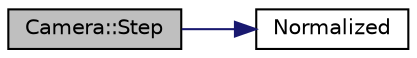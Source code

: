 digraph "Camera::Step"
{
 // LATEX_PDF_SIZE
  edge [fontname="Helvetica",fontsize="10",labelfontname="Helvetica",labelfontsize="10"];
  node [fontname="Helvetica",fontsize="10",shape=record];
  rankdir="LR";
  Node1 [label="Camera::Step",height=0.2,width=0.4,color="black", fillcolor="grey75", style="filled", fontcolor="black",tooltip="Steps forward or backward by a given distance."];
  Node1 -> Node2 [color="midnightblue",fontsize="10",style="solid",fontname="Helvetica"];
  Node2 [label="Normalized",height=0.2,width=0.4,color="black", fillcolor="white", style="filled",URL="$evector_8h.html#a69dac1e81907adf00b7ac711610542a6",tooltip="Return a normalized vector."];
}

